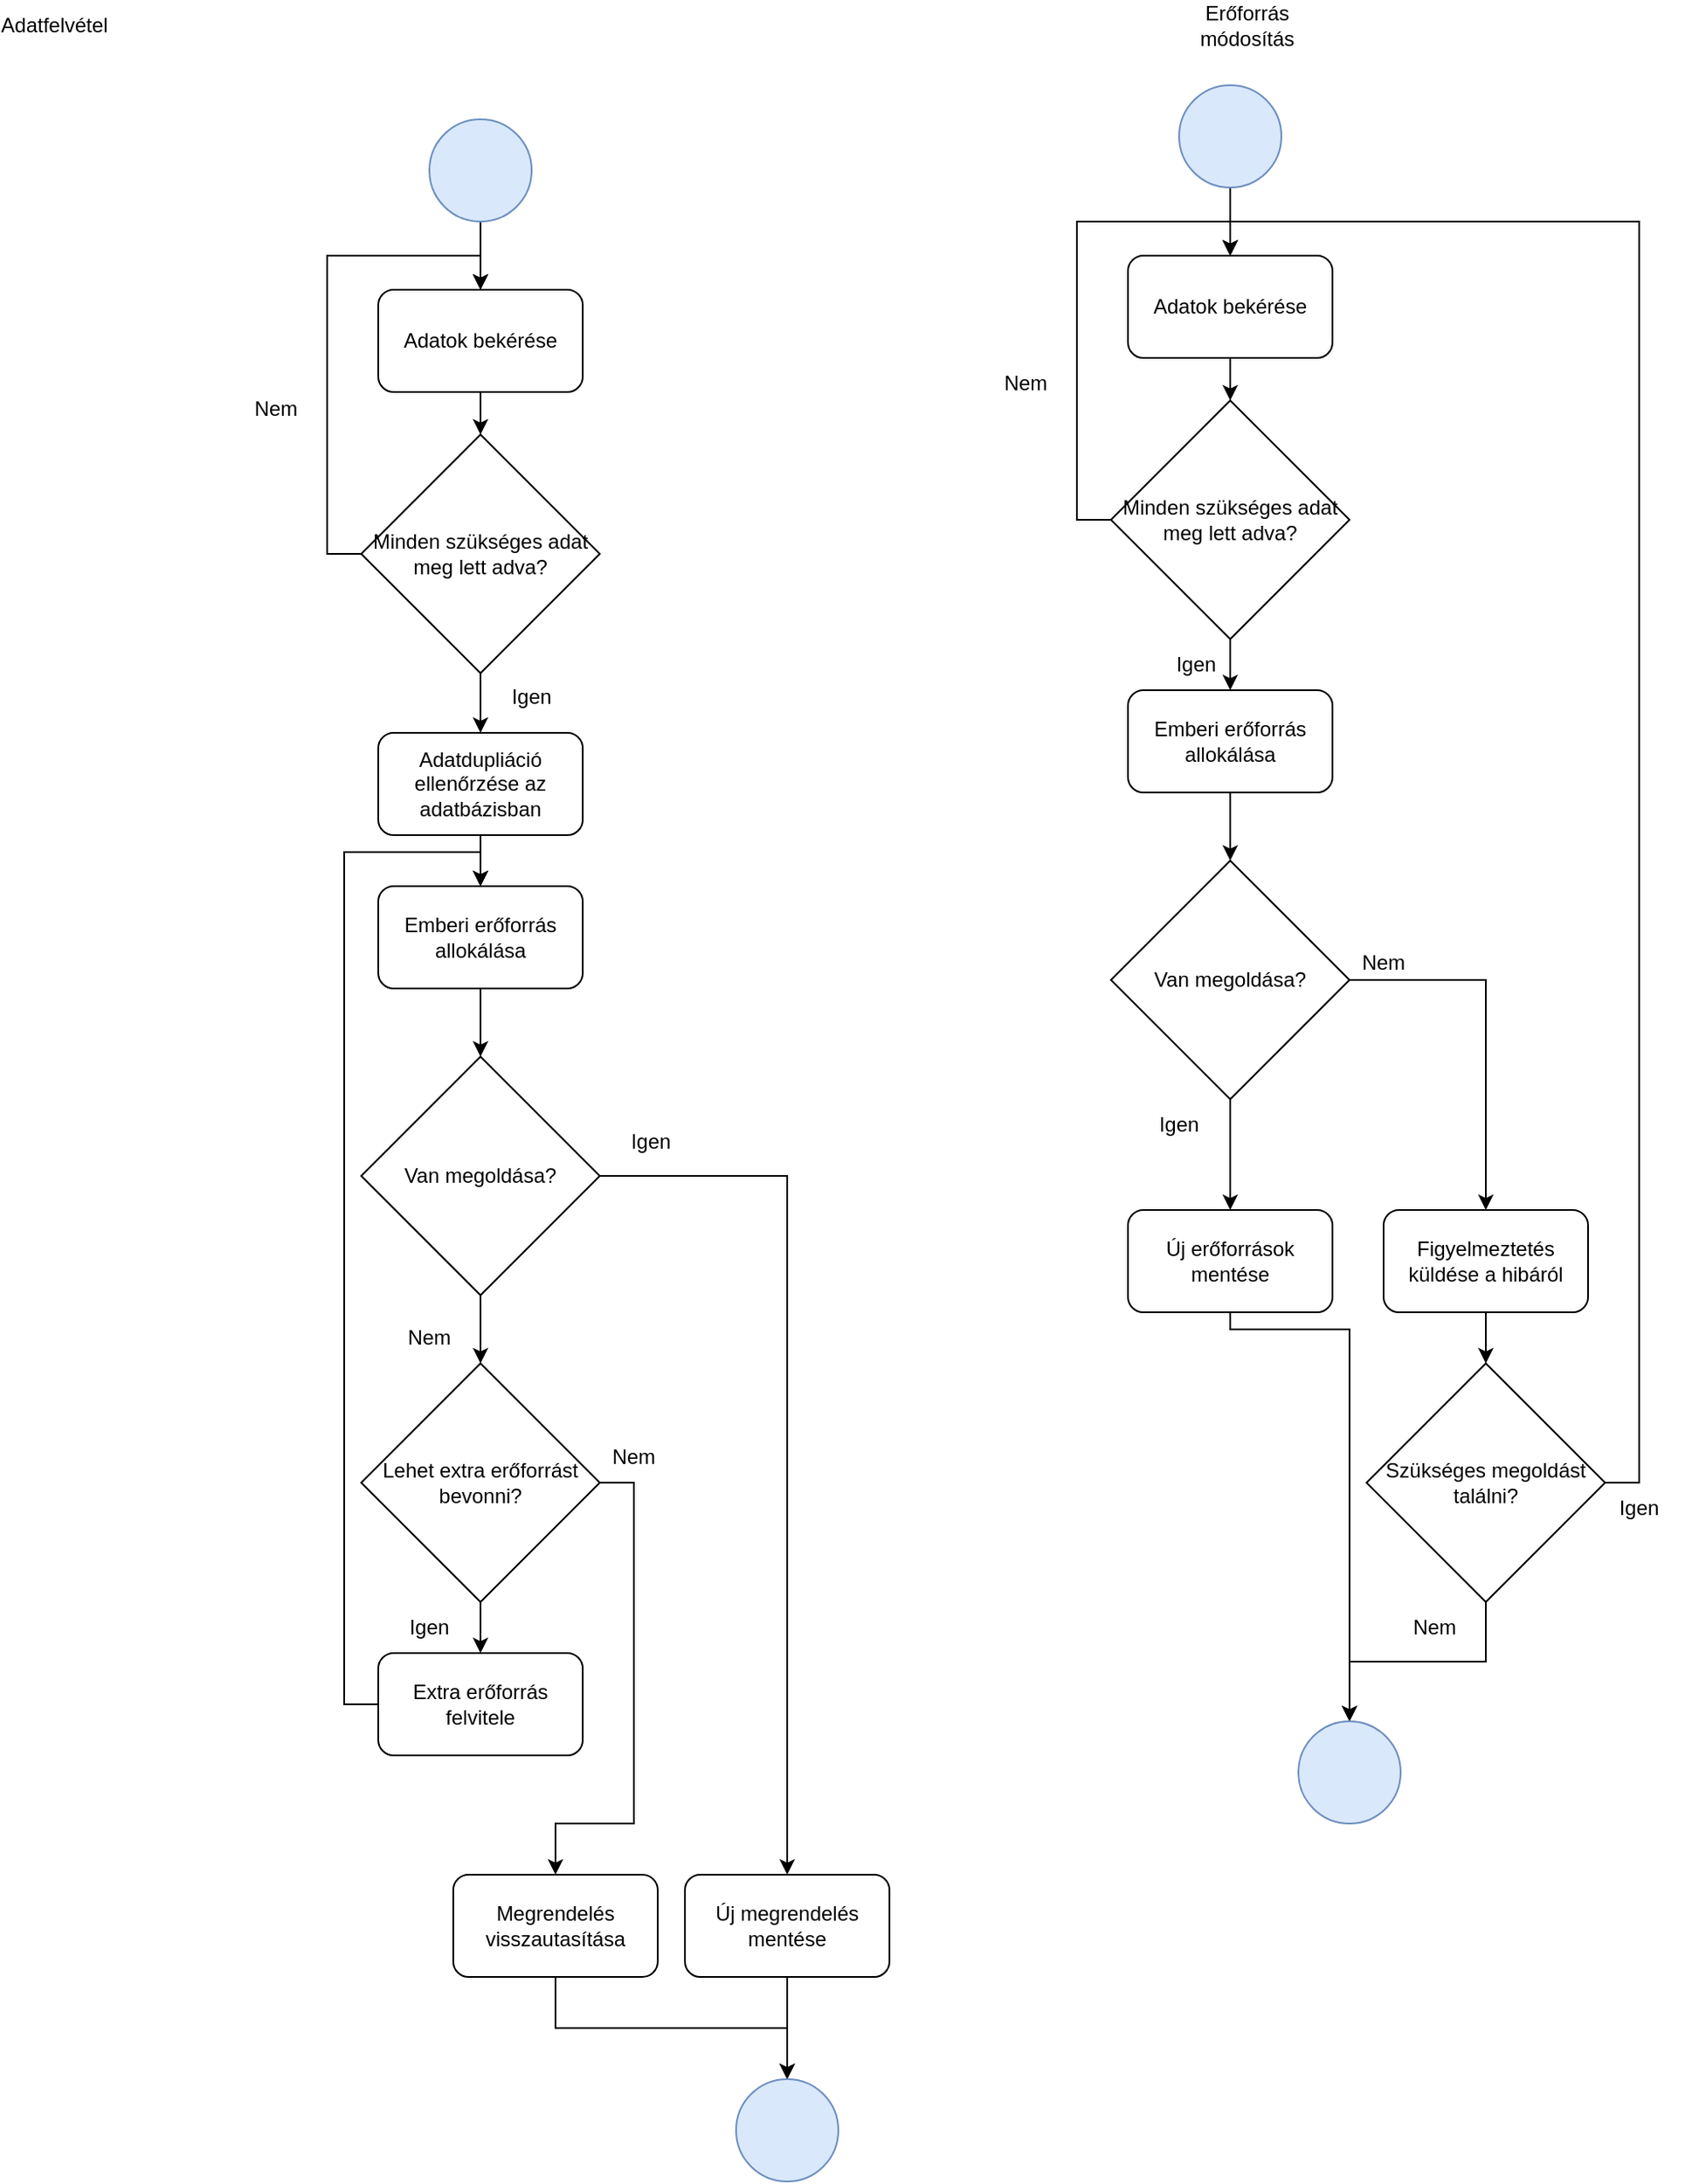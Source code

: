 <mxfile version="24.7.17">
  <diagram name="1 oldal" id="hHcEMfmeN7sf54728vl0">
    <mxGraphModel dx="2333" dy="1398" grid="1" gridSize="10" guides="1" tooltips="1" connect="1" arrows="1" fold="1" page="1" pageScale="1" pageWidth="827" pageHeight="1169" math="0" shadow="0">
      <root>
        <mxCell id="0" />
        <mxCell id="1" parent="0" />
        <mxCell id="NHWuZy8QYFnL7-noYgsp-1" value="Adatfelvétel" style="text;html=1;align=center;verticalAlign=middle;whiteSpace=wrap;rounded=0;" vertex="1" parent="1">
          <mxGeometry x="30" y="190" width="60" height="30" as="geometry" />
        </mxCell>
        <mxCell id="NHWuZy8QYFnL7-noYgsp-12" style="edgeStyle=orthogonalEdgeStyle;rounded=0;orthogonalLoop=1;jettySize=auto;html=1;exitX=0.5;exitY=1;exitDx=0;exitDy=0;entryX=0.5;entryY=0;entryDx=0;entryDy=0;" edge="1" parent="1" source="NHWuZy8QYFnL7-noYgsp-2" target="NHWuZy8QYFnL7-noYgsp-3">
          <mxGeometry relative="1" as="geometry" />
        </mxCell>
        <mxCell id="NHWuZy8QYFnL7-noYgsp-2" value="" style="ellipse;whiteSpace=wrap;html=1;aspect=fixed;fillColor=#dae8fc;strokeColor=#6c8ebf;" vertex="1" parent="1">
          <mxGeometry x="280" y="260" width="60" height="60" as="geometry" />
        </mxCell>
        <mxCell id="NHWuZy8QYFnL7-noYgsp-13" style="edgeStyle=orthogonalEdgeStyle;rounded=0;orthogonalLoop=1;jettySize=auto;html=1;exitX=0.5;exitY=1;exitDx=0;exitDy=0;entryX=0.5;entryY=0;entryDx=0;entryDy=0;" edge="1" parent="1" source="NHWuZy8QYFnL7-noYgsp-3" target="NHWuZy8QYFnL7-noYgsp-4">
          <mxGeometry relative="1" as="geometry" />
        </mxCell>
        <mxCell id="NHWuZy8QYFnL7-noYgsp-3" value="Adatok bekérése" style="rounded=1;whiteSpace=wrap;html=1;" vertex="1" parent="1">
          <mxGeometry x="250" y="360" width="120" height="60" as="geometry" />
        </mxCell>
        <mxCell id="NHWuZy8QYFnL7-noYgsp-14" style="edgeStyle=orthogonalEdgeStyle;rounded=0;orthogonalLoop=1;jettySize=auto;html=1;exitX=0.5;exitY=1;exitDx=0;exitDy=0;entryX=0.5;entryY=0;entryDx=0;entryDy=0;" edge="1" parent="1" source="NHWuZy8QYFnL7-noYgsp-4" target="NHWuZy8QYFnL7-noYgsp-6">
          <mxGeometry relative="1" as="geometry" />
        </mxCell>
        <mxCell id="NHWuZy8QYFnL7-noYgsp-55" style="edgeStyle=orthogonalEdgeStyle;rounded=0;orthogonalLoop=1;jettySize=auto;html=1;exitX=0;exitY=0.5;exitDx=0;exitDy=0;entryX=0.5;entryY=0;entryDx=0;entryDy=0;" edge="1" parent="1" source="NHWuZy8QYFnL7-noYgsp-4" target="NHWuZy8QYFnL7-noYgsp-3">
          <mxGeometry relative="1" as="geometry">
            <Array as="points">
              <mxPoint x="220" y="515" />
              <mxPoint x="220" y="340" />
              <mxPoint x="310" y="340" />
            </Array>
          </mxGeometry>
        </mxCell>
        <mxCell id="NHWuZy8QYFnL7-noYgsp-4" value="Minden szükséges adat meg lett adva?" style="rhombus;whiteSpace=wrap;html=1;" vertex="1" parent="1">
          <mxGeometry x="240" y="445" width="140" height="140" as="geometry" />
        </mxCell>
        <mxCell id="NHWuZy8QYFnL7-noYgsp-15" style="edgeStyle=orthogonalEdgeStyle;rounded=0;orthogonalLoop=1;jettySize=auto;html=1;exitX=0.5;exitY=1;exitDx=0;exitDy=0;entryX=0.5;entryY=0;entryDx=0;entryDy=0;" edge="1" parent="1" source="NHWuZy8QYFnL7-noYgsp-6" target="NHWuZy8QYFnL7-noYgsp-7">
          <mxGeometry relative="1" as="geometry" />
        </mxCell>
        <mxCell id="NHWuZy8QYFnL7-noYgsp-6" value="Adatdupliáció ellenőrzése az adatbázisban" style="rounded=1;whiteSpace=wrap;html=1;" vertex="1" parent="1">
          <mxGeometry x="250" y="620" width="120" height="60" as="geometry" />
        </mxCell>
        <mxCell id="NHWuZy8QYFnL7-noYgsp-16" style="edgeStyle=orthogonalEdgeStyle;rounded=0;orthogonalLoop=1;jettySize=auto;html=1;exitX=0.5;exitY=1;exitDx=0;exitDy=0;entryX=0.5;entryY=0;entryDx=0;entryDy=0;" edge="1" parent="1" source="NHWuZy8QYFnL7-noYgsp-7" target="NHWuZy8QYFnL7-noYgsp-8">
          <mxGeometry relative="1" as="geometry" />
        </mxCell>
        <mxCell id="NHWuZy8QYFnL7-noYgsp-7" value="Emberi erőforrás allokálása" style="rounded=1;whiteSpace=wrap;html=1;" vertex="1" parent="1">
          <mxGeometry x="250" y="710" width="120" height="60" as="geometry" />
        </mxCell>
        <mxCell id="NHWuZy8QYFnL7-noYgsp-17" style="edgeStyle=orthogonalEdgeStyle;rounded=0;orthogonalLoop=1;jettySize=auto;html=1;exitX=0.5;exitY=1;exitDx=0;exitDy=0;entryX=0.5;entryY=0;entryDx=0;entryDy=0;" edge="1" parent="1" source="NHWuZy8QYFnL7-noYgsp-8" target="NHWuZy8QYFnL7-noYgsp-10">
          <mxGeometry relative="1" as="geometry" />
        </mxCell>
        <mxCell id="NHWuZy8QYFnL7-noYgsp-23" style="edgeStyle=orthogonalEdgeStyle;rounded=0;orthogonalLoop=1;jettySize=auto;html=1;exitX=1;exitY=0.5;exitDx=0;exitDy=0;entryX=0.5;entryY=0;entryDx=0;entryDy=0;" edge="1" parent="1" source="NHWuZy8QYFnL7-noYgsp-8" target="NHWuZy8QYFnL7-noYgsp-22">
          <mxGeometry relative="1" as="geometry">
            <Array as="points">
              <mxPoint x="490" y="880" />
            </Array>
          </mxGeometry>
        </mxCell>
        <mxCell id="NHWuZy8QYFnL7-noYgsp-8" value="Van megoldása?" style="rhombus;whiteSpace=wrap;html=1;" vertex="1" parent="1">
          <mxGeometry x="240" y="810" width="140" height="140" as="geometry" />
        </mxCell>
        <mxCell id="NHWuZy8QYFnL7-noYgsp-20" style="edgeStyle=orthogonalEdgeStyle;rounded=0;orthogonalLoop=1;jettySize=auto;html=1;exitX=0.5;exitY=1;exitDx=0;exitDy=0;entryX=0.5;entryY=0;entryDx=0;entryDy=0;" edge="1" parent="1" source="NHWuZy8QYFnL7-noYgsp-10" target="NHWuZy8QYFnL7-noYgsp-19">
          <mxGeometry relative="1" as="geometry" />
        </mxCell>
        <mxCell id="NHWuZy8QYFnL7-noYgsp-25" style="edgeStyle=orthogonalEdgeStyle;rounded=0;orthogonalLoop=1;jettySize=auto;html=1;exitX=1;exitY=0.5;exitDx=0;exitDy=0;entryX=0.5;entryY=0;entryDx=0;entryDy=0;" edge="1" parent="1" source="NHWuZy8QYFnL7-noYgsp-10" target="NHWuZy8QYFnL7-noYgsp-24">
          <mxGeometry relative="1" as="geometry">
            <Array as="points">
              <mxPoint x="400" y="1060" />
              <mxPoint x="400" y="1260" />
              <mxPoint x="354" y="1260" />
            </Array>
          </mxGeometry>
        </mxCell>
        <mxCell id="NHWuZy8QYFnL7-noYgsp-10" value="Lehet extra erőforrást bevonni?" style="rhombus;whiteSpace=wrap;html=1;" vertex="1" parent="1">
          <mxGeometry x="240" y="990" width="140" height="140" as="geometry" />
        </mxCell>
        <mxCell id="NHWuZy8QYFnL7-noYgsp-18" value="Nem" style="text;html=1;align=center;verticalAlign=middle;whiteSpace=wrap;rounded=0;" vertex="1" parent="1">
          <mxGeometry x="250" y="960" width="60" height="30" as="geometry" />
        </mxCell>
        <mxCell id="NHWuZy8QYFnL7-noYgsp-21" style="edgeStyle=orthogonalEdgeStyle;rounded=0;orthogonalLoop=1;jettySize=auto;html=1;exitX=0;exitY=0.5;exitDx=0;exitDy=0;entryX=0.5;entryY=0;entryDx=0;entryDy=0;" edge="1" parent="1" source="NHWuZy8QYFnL7-noYgsp-19" target="NHWuZy8QYFnL7-noYgsp-7">
          <mxGeometry relative="1" as="geometry">
            <Array as="points">
              <mxPoint x="230" y="1190" />
              <mxPoint x="230" y="690" />
              <mxPoint x="310" y="690" />
            </Array>
          </mxGeometry>
        </mxCell>
        <mxCell id="NHWuZy8QYFnL7-noYgsp-19" value="Extra erőforrás felvitele" style="rounded=1;whiteSpace=wrap;html=1;" vertex="1" parent="1">
          <mxGeometry x="250" y="1160" width="120" height="60" as="geometry" />
        </mxCell>
        <mxCell id="NHWuZy8QYFnL7-noYgsp-28" style="edgeStyle=orthogonalEdgeStyle;rounded=0;orthogonalLoop=1;jettySize=auto;html=1;exitX=0.5;exitY=1;exitDx=0;exitDy=0;entryX=0.5;entryY=0;entryDx=0;entryDy=0;" edge="1" parent="1" source="NHWuZy8QYFnL7-noYgsp-22" target="NHWuZy8QYFnL7-noYgsp-26">
          <mxGeometry relative="1" as="geometry" />
        </mxCell>
        <mxCell id="NHWuZy8QYFnL7-noYgsp-22" value="Új megrendelés mentése" style="rounded=1;whiteSpace=wrap;html=1;" vertex="1" parent="1">
          <mxGeometry x="430" y="1290" width="120" height="60" as="geometry" />
        </mxCell>
        <mxCell id="NHWuZy8QYFnL7-noYgsp-27" style="edgeStyle=orthogonalEdgeStyle;rounded=0;orthogonalLoop=1;jettySize=auto;html=1;exitX=0.5;exitY=1;exitDx=0;exitDy=0;entryX=0.5;entryY=0;entryDx=0;entryDy=0;" edge="1" parent="1" source="NHWuZy8QYFnL7-noYgsp-24" target="NHWuZy8QYFnL7-noYgsp-26">
          <mxGeometry relative="1" as="geometry" />
        </mxCell>
        <mxCell id="NHWuZy8QYFnL7-noYgsp-24" value="Megrendelés visszautasítása" style="rounded=1;whiteSpace=wrap;html=1;" vertex="1" parent="1">
          <mxGeometry x="294" y="1290" width="120" height="60" as="geometry" />
        </mxCell>
        <mxCell id="NHWuZy8QYFnL7-noYgsp-26" value="" style="ellipse;whiteSpace=wrap;html=1;aspect=fixed;fillColor=#dae8fc;strokeColor=#6c8ebf;" vertex="1" parent="1">
          <mxGeometry x="460" y="1410" width="60" height="60" as="geometry" />
        </mxCell>
        <mxCell id="NHWuZy8QYFnL7-noYgsp-29" value="Erőforrás módosítás" style="text;html=1;align=center;verticalAlign=middle;whiteSpace=wrap;rounded=0;" vertex="1" parent="1">
          <mxGeometry x="730" y="190" width="60" height="30" as="geometry" />
        </mxCell>
        <mxCell id="NHWuZy8QYFnL7-noYgsp-31" style="edgeStyle=orthogonalEdgeStyle;rounded=0;orthogonalLoop=1;jettySize=auto;html=1;exitX=0.5;exitY=1;exitDx=0;exitDy=0;entryX=0.5;entryY=0;entryDx=0;entryDy=0;" edge="1" parent="1" source="NHWuZy8QYFnL7-noYgsp-32" target="NHWuZy8QYFnL7-noYgsp-34">
          <mxGeometry relative="1" as="geometry" />
        </mxCell>
        <mxCell id="NHWuZy8QYFnL7-noYgsp-32" value="" style="ellipse;whiteSpace=wrap;html=1;aspect=fixed;fillColor=#dae8fc;strokeColor=#6c8ebf;" vertex="1" parent="1">
          <mxGeometry x="720" y="240" width="60" height="60" as="geometry" />
        </mxCell>
        <mxCell id="NHWuZy8QYFnL7-noYgsp-33" style="edgeStyle=orthogonalEdgeStyle;rounded=0;orthogonalLoop=1;jettySize=auto;html=1;exitX=0.5;exitY=1;exitDx=0;exitDy=0;entryX=0.5;entryY=0;entryDx=0;entryDy=0;" edge="1" parent="1" source="NHWuZy8QYFnL7-noYgsp-34" target="NHWuZy8QYFnL7-noYgsp-36">
          <mxGeometry relative="1" as="geometry" />
        </mxCell>
        <mxCell id="NHWuZy8QYFnL7-noYgsp-34" value="Adatok bekérése" style="rounded=1;whiteSpace=wrap;html=1;" vertex="1" parent="1">
          <mxGeometry x="690" y="340" width="120" height="60" as="geometry" />
        </mxCell>
        <mxCell id="NHWuZy8QYFnL7-noYgsp-62" style="edgeStyle=orthogonalEdgeStyle;rounded=0;orthogonalLoop=1;jettySize=auto;html=1;exitX=0.5;exitY=1;exitDx=0;exitDy=0;entryX=0.5;entryY=0;entryDx=0;entryDy=0;" edge="1" parent="1" source="NHWuZy8QYFnL7-noYgsp-36" target="NHWuZy8QYFnL7-noYgsp-40">
          <mxGeometry relative="1" as="geometry" />
        </mxCell>
        <mxCell id="NHWuZy8QYFnL7-noYgsp-78" style="edgeStyle=orthogonalEdgeStyle;rounded=0;orthogonalLoop=1;jettySize=auto;html=1;exitX=0;exitY=0.5;exitDx=0;exitDy=0;entryX=0.5;entryY=0;entryDx=0;entryDy=0;" edge="1" parent="1" source="NHWuZy8QYFnL7-noYgsp-36" target="NHWuZy8QYFnL7-noYgsp-34">
          <mxGeometry relative="1" as="geometry">
            <Array as="points">
              <mxPoint x="660" y="495" />
              <mxPoint x="660" y="320" />
              <mxPoint x="750" y="320" />
            </Array>
          </mxGeometry>
        </mxCell>
        <mxCell id="NHWuZy8QYFnL7-noYgsp-36" value="Minden szükséges adat meg lett adva?" style="rhombus;whiteSpace=wrap;html=1;" vertex="1" parent="1">
          <mxGeometry x="680" y="425" width="140" height="140" as="geometry" />
        </mxCell>
        <mxCell id="NHWuZy8QYFnL7-noYgsp-39" style="edgeStyle=orthogonalEdgeStyle;rounded=0;orthogonalLoop=1;jettySize=auto;html=1;exitX=0.5;exitY=1;exitDx=0;exitDy=0;entryX=0.5;entryY=0;entryDx=0;entryDy=0;" edge="1" parent="1" source="NHWuZy8QYFnL7-noYgsp-40" target="NHWuZy8QYFnL7-noYgsp-43">
          <mxGeometry relative="1" as="geometry" />
        </mxCell>
        <mxCell id="NHWuZy8QYFnL7-noYgsp-40" value="Emberi erőforrás allokálása" style="rounded=1;whiteSpace=wrap;html=1;" vertex="1" parent="1">
          <mxGeometry x="690" y="595" width="120" height="60" as="geometry" />
        </mxCell>
        <mxCell id="NHWuZy8QYFnL7-noYgsp-64" style="edgeStyle=orthogonalEdgeStyle;rounded=0;orthogonalLoop=1;jettySize=auto;html=1;exitX=0.5;exitY=1;exitDx=0;exitDy=0;entryX=0.5;entryY=0;entryDx=0;entryDy=0;" edge="1" parent="1" source="NHWuZy8QYFnL7-noYgsp-43" target="NHWuZy8QYFnL7-noYgsp-53">
          <mxGeometry relative="1" as="geometry">
            <mxPoint x="750.476" y="890" as="targetPoint" />
          </mxGeometry>
        </mxCell>
        <mxCell id="NHWuZy8QYFnL7-noYgsp-67" style="edgeStyle=orthogonalEdgeStyle;rounded=0;orthogonalLoop=1;jettySize=auto;html=1;exitX=1;exitY=0.5;exitDx=0;exitDy=0;entryX=0.5;entryY=0;entryDx=0;entryDy=0;" edge="1" parent="1" source="NHWuZy8QYFnL7-noYgsp-43" target="NHWuZy8QYFnL7-noYgsp-65">
          <mxGeometry relative="1" as="geometry" />
        </mxCell>
        <mxCell id="NHWuZy8QYFnL7-noYgsp-43" value="Van megoldása?" style="rhombus;whiteSpace=wrap;html=1;" vertex="1" parent="1">
          <mxGeometry x="680" y="695" width="140" height="140" as="geometry" />
        </mxCell>
        <mxCell id="NHWuZy8QYFnL7-noYgsp-76" style="edgeStyle=orthogonalEdgeStyle;rounded=0;orthogonalLoop=1;jettySize=auto;html=1;exitX=0.5;exitY=1;exitDx=0;exitDy=0;entryX=0.5;entryY=0;entryDx=0;entryDy=0;" edge="1" parent="1" source="NHWuZy8QYFnL7-noYgsp-53" target="NHWuZy8QYFnL7-noYgsp-74">
          <mxGeometry relative="1" as="geometry">
            <Array as="points">
              <mxPoint x="750" y="970" />
              <mxPoint x="820" y="970" />
            </Array>
          </mxGeometry>
        </mxCell>
        <mxCell id="NHWuZy8QYFnL7-noYgsp-53" value="Új erőforrások mentése" style="rounded=1;whiteSpace=wrap;html=1;" vertex="1" parent="1">
          <mxGeometry x="690" y="900" width="120" height="60" as="geometry" />
        </mxCell>
        <mxCell id="NHWuZy8QYFnL7-noYgsp-56" value="Igen" style="text;html=1;align=center;verticalAlign=middle;whiteSpace=wrap;rounded=0;" vertex="1" parent="1">
          <mxGeometry x="380" y="845" width="60" height="30" as="geometry" />
        </mxCell>
        <mxCell id="NHWuZy8QYFnL7-noYgsp-58" value="Igen" style="text;html=1;align=center;verticalAlign=middle;whiteSpace=wrap;rounded=0;" vertex="1" parent="1">
          <mxGeometry x="310" y="584" width="60" height="30" as="geometry" />
        </mxCell>
        <mxCell id="NHWuZy8QYFnL7-noYgsp-59" value="Nem" style="text;html=1;align=center;verticalAlign=middle;whiteSpace=wrap;rounded=0;" vertex="1" parent="1">
          <mxGeometry x="160" y="415" width="60" height="30" as="geometry" />
        </mxCell>
        <mxCell id="NHWuZy8QYFnL7-noYgsp-60" value="Nem" style="text;html=1;align=center;verticalAlign=middle;whiteSpace=wrap;rounded=0;" vertex="1" parent="1">
          <mxGeometry x="370" y="1030" width="60" height="30" as="geometry" />
        </mxCell>
        <mxCell id="NHWuZy8QYFnL7-noYgsp-61" value="Igen" style="text;html=1;align=center;verticalAlign=middle;whiteSpace=wrap;rounded=0;" vertex="1" parent="1">
          <mxGeometry x="250" y="1130" width="60" height="30" as="geometry" />
        </mxCell>
        <mxCell id="NHWuZy8QYFnL7-noYgsp-63" value="Igen" style="text;html=1;align=center;verticalAlign=middle;whiteSpace=wrap;rounded=0;" vertex="1" parent="1">
          <mxGeometry x="690" y="835" width="60" height="30" as="geometry" />
        </mxCell>
        <mxCell id="NHWuZy8QYFnL7-noYgsp-69" style="edgeStyle=orthogonalEdgeStyle;rounded=0;orthogonalLoop=1;jettySize=auto;html=1;exitX=0.5;exitY=1;exitDx=0;exitDy=0;entryX=0.5;entryY=0;entryDx=0;entryDy=0;" edge="1" parent="1" source="NHWuZy8QYFnL7-noYgsp-65" target="NHWuZy8QYFnL7-noYgsp-68">
          <mxGeometry relative="1" as="geometry" />
        </mxCell>
        <mxCell id="NHWuZy8QYFnL7-noYgsp-65" value="Figyelmeztetés küldése a hibáról" style="rounded=1;whiteSpace=wrap;html=1;" vertex="1" parent="1">
          <mxGeometry x="840" y="900" width="120" height="60" as="geometry" />
        </mxCell>
        <mxCell id="NHWuZy8QYFnL7-noYgsp-70" style="edgeStyle=orthogonalEdgeStyle;rounded=0;orthogonalLoop=1;jettySize=auto;html=1;exitX=1;exitY=0.5;exitDx=0;exitDy=0;entryX=0.5;entryY=0;entryDx=0;entryDy=0;" edge="1" parent="1" source="NHWuZy8QYFnL7-noYgsp-68" target="NHWuZy8QYFnL7-noYgsp-34">
          <mxGeometry relative="1" as="geometry" />
        </mxCell>
        <mxCell id="NHWuZy8QYFnL7-noYgsp-75" style="edgeStyle=orthogonalEdgeStyle;rounded=0;orthogonalLoop=1;jettySize=auto;html=1;exitX=0.5;exitY=1;exitDx=0;exitDy=0;entryX=0.5;entryY=0;entryDx=0;entryDy=0;" edge="1" parent="1" source="NHWuZy8QYFnL7-noYgsp-68" target="NHWuZy8QYFnL7-noYgsp-74">
          <mxGeometry relative="1" as="geometry" />
        </mxCell>
        <mxCell id="NHWuZy8QYFnL7-noYgsp-68" value="Szükséges megoldást találni?" style="rhombus;whiteSpace=wrap;html=1;" vertex="1" parent="1">
          <mxGeometry x="830" y="990" width="140" height="140" as="geometry" />
        </mxCell>
        <mxCell id="NHWuZy8QYFnL7-noYgsp-71" value="Nem" style="text;html=1;align=center;verticalAlign=middle;whiteSpace=wrap;rounded=0;" vertex="1" parent="1">
          <mxGeometry x="810" y="740" width="60" height="30" as="geometry" />
        </mxCell>
        <mxCell id="NHWuZy8QYFnL7-noYgsp-72" value="Nem" style="text;html=1;align=center;verticalAlign=middle;whiteSpace=wrap;rounded=0;" vertex="1" parent="1">
          <mxGeometry x="840" y="1130" width="60" height="30" as="geometry" />
        </mxCell>
        <mxCell id="NHWuZy8QYFnL7-noYgsp-73" value="Igen" style="text;html=1;align=center;verticalAlign=middle;whiteSpace=wrap;rounded=0;" vertex="1" parent="1">
          <mxGeometry x="960" y="1060" width="60" height="30" as="geometry" />
        </mxCell>
        <mxCell id="NHWuZy8QYFnL7-noYgsp-74" value="" style="ellipse;whiteSpace=wrap;html=1;aspect=fixed;fillColor=#dae8fc;strokeColor=#6c8ebf;" vertex="1" parent="1">
          <mxGeometry x="790" y="1200" width="60" height="60" as="geometry" />
        </mxCell>
        <mxCell id="NHWuZy8QYFnL7-noYgsp-77" value="Igen" style="text;html=1;align=center;verticalAlign=middle;whiteSpace=wrap;rounded=0;" vertex="1" parent="1">
          <mxGeometry x="700" y="565" width="60" height="30" as="geometry" />
        </mxCell>
        <mxCell id="NHWuZy8QYFnL7-noYgsp-79" value="Nem" style="text;html=1;align=center;verticalAlign=middle;whiteSpace=wrap;rounded=0;" vertex="1" parent="1">
          <mxGeometry x="600" y="400" width="60" height="30" as="geometry" />
        </mxCell>
      </root>
    </mxGraphModel>
  </diagram>
</mxfile>
